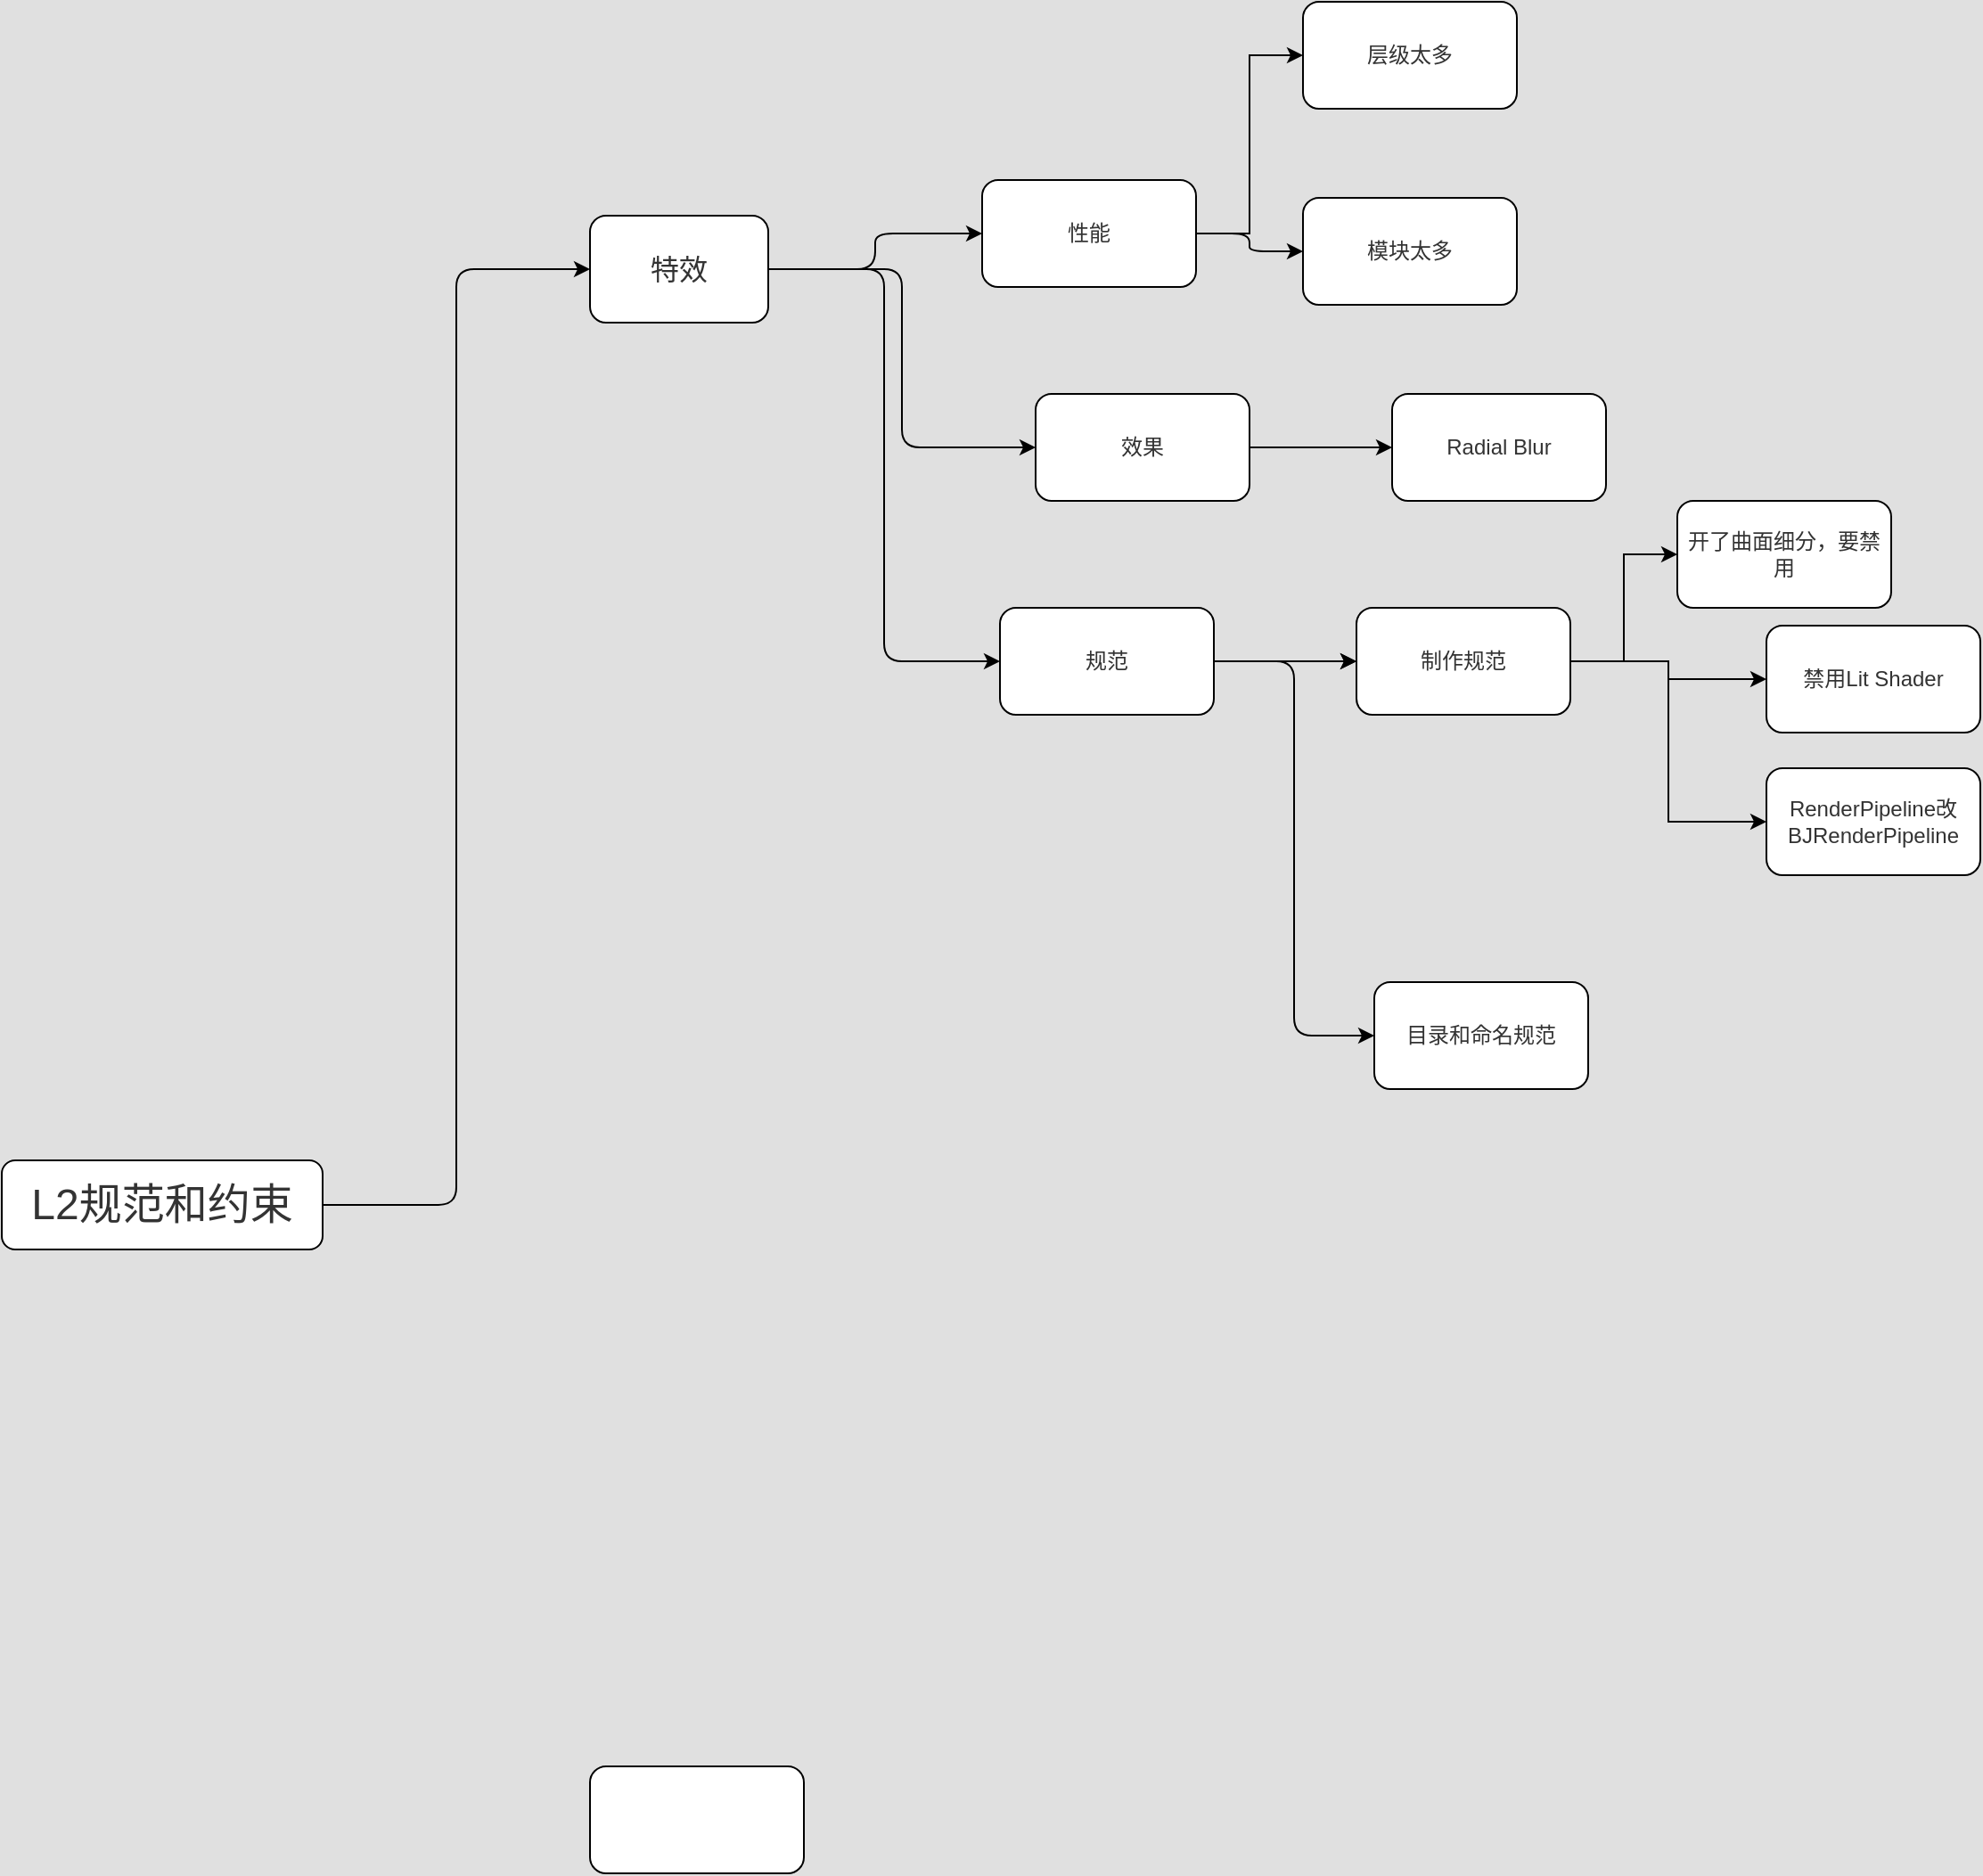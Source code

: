 <mxfile version="24.6.4" type="github">
  <diagram name="第 1 页" id="gC0Vvu3_TzcymTGBjtgO">
    <mxGraphModel dx="1434" dy="1180" grid="1" gridSize="10" guides="1" tooltips="1" connect="1" arrows="1" fold="1" page="0" pageScale="1" pageWidth="827" pageHeight="1169" background="#E0E0E0" math="0" shadow="0">
      <root>
        <mxCell id="0" />
        <mxCell id="1" parent="0" />
        <mxCell id="q6e-PI2Hyxrs_eclpMZO-18" style="edgeStyle=orthogonalEdgeStyle;rounded=1;orthogonalLoop=1;jettySize=auto;html=1;entryX=0;entryY=0.5;entryDx=0;entryDy=0;labelBackgroundColor=none;fontColor=default;" edge="1" parent="1" source="q6e-PI2Hyxrs_eclpMZO-3" target="q6e-PI2Hyxrs_eclpMZO-5">
          <mxGeometry relative="1" as="geometry" />
        </mxCell>
        <mxCell id="q6e-PI2Hyxrs_eclpMZO-3" value="&lt;span style=&quot;color: rgb(51, 51, 51); font-family: STHeitiSC-Light, STHeiti, Hei, &amp;quot;Heiti SC&amp;quot;, &amp;quot;Microsoft Yahei&amp;quot;, Arial, sans-serif; font-size: 24px; text-align: start;&quot;&gt;L2规范和约束&lt;/span&gt;" style="rounded=1;whiteSpace=wrap;html=1;labelBackgroundColor=none;" vertex="1" parent="1">
          <mxGeometry x="120" y="450" width="180" height="50" as="geometry" />
        </mxCell>
        <mxCell id="q6e-PI2Hyxrs_eclpMZO-4" value="" style="rounded=1;whiteSpace=wrap;html=1;labelBackgroundColor=none;" vertex="1" parent="1">
          <mxGeometry x="450" y="790" width="120" height="60" as="geometry" />
        </mxCell>
        <mxCell id="q6e-PI2Hyxrs_eclpMZO-13" style="edgeStyle=orthogonalEdgeStyle;rounded=1;orthogonalLoop=1;jettySize=auto;html=1;labelBackgroundColor=none;fontColor=default;" edge="1" parent="1" source="q6e-PI2Hyxrs_eclpMZO-5" target="q6e-PI2Hyxrs_eclpMZO-6">
          <mxGeometry relative="1" as="geometry" />
        </mxCell>
        <mxCell id="q6e-PI2Hyxrs_eclpMZO-16" style="edgeStyle=orthogonalEdgeStyle;rounded=1;orthogonalLoop=1;jettySize=auto;html=1;entryX=0;entryY=0.5;entryDx=0;entryDy=0;labelBackgroundColor=none;fontColor=default;" edge="1" parent="1" source="q6e-PI2Hyxrs_eclpMZO-5" target="q6e-PI2Hyxrs_eclpMZO-9">
          <mxGeometry relative="1" as="geometry" />
        </mxCell>
        <mxCell id="q6e-PI2Hyxrs_eclpMZO-17" style="edgeStyle=orthogonalEdgeStyle;rounded=1;orthogonalLoop=1;jettySize=auto;html=1;entryX=0;entryY=0.5;entryDx=0;entryDy=0;labelBackgroundColor=none;fontColor=default;" edge="1" parent="1" source="q6e-PI2Hyxrs_eclpMZO-5" target="q6e-PI2Hyxrs_eclpMZO-10">
          <mxGeometry relative="1" as="geometry" />
        </mxCell>
        <mxCell id="q6e-PI2Hyxrs_eclpMZO-5" value="&lt;span style=&quot;color: rgb(51, 51, 51); font-family: STHeitiSC-Light, STHeiti, Hei, &amp;quot;Heiti SC&amp;quot;, &amp;quot;Microsoft Yahei&amp;quot;, Arial, sans-serif; font-size: 16px; text-align: start;&quot;&gt;特效&lt;/span&gt;" style="rounded=1;whiteSpace=wrap;html=1;labelBackgroundColor=none;" vertex="1" parent="1">
          <mxGeometry x="450" y="-80" width="100" height="60" as="geometry" />
        </mxCell>
        <mxCell id="q6e-PI2Hyxrs_eclpMZO-15" style="edgeStyle=orthogonalEdgeStyle;rounded=1;orthogonalLoop=1;jettySize=auto;html=1;labelBackgroundColor=none;fontColor=default;" edge="1" parent="1" source="q6e-PI2Hyxrs_eclpMZO-6" target="q6e-PI2Hyxrs_eclpMZO-12">
          <mxGeometry relative="1" as="geometry" />
        </mxCell>
        <mxCell id="q6e-PI2Hyxrs_eclpMZO-35" style="edgeStyle=orthogonalEdgeStyle;rounded=0;orthogonalLoop=1;jettySize=auto;html=1;entryX=0;entryY=0.5;entryDx=0;entryDy=0;" edge="1" parent="1" source="q6e-PI2Hyxrs_eclpMZO-6" target="q6e-PI2Hyxrs_eclpMZO-11">
          <mxGeometry relative="1" as="geometry" />
        </mxCell>
        <mxCell id="q6e-PI2Hyxrs_eclpMZO-6" value="&lt;span style=&quot;color: rgb(51, 51, 51); font-family: STHeitiSC-Light, STHeiti, Hei, &amp;quot;Heiti SC&amp;quot;, &amp;quot;Microsoft Yahei&amp;quot;, Arial, sans-serif; text-align: start;&quot;&gt;性能&lt;/span&gt;" style="rounded=1;whiteSpace=wrap;html=1;labelBackgroundColor=none;" vertex="1" parent="1">
          <mxGeometry x="670" y="-100" width="120" height="60" as="geometry" />
        </mxCell>
        <mxCell id="q6e-PI2Hyxrs_eclpMZO-21" value="" style="edgeStyle=orthogonalEdgeStyle;rounded=1;orthogonalLoop=1;jettySize=auto;html=1;fontColor=default;labelBackgroundColor=none;" edge="1" parent="1" source="q6e-PI2Hyxrs_eclpMZO-9" target="q6e-PI2Hyxrs_eclpMZO-20">
          <mxGeometry relative="1" as="geometry" />
        </mxCell>
        <mxCell id="q6e-PI2Hyxrs_eclpMZO-9" value="&lt;span style=&quot;color: rgb(51, 51, 51); font-family: STHeitiSC-Light, STHeiti, Hei, &amp;quot;Heiti SC&amp;quot;, &amp;quot;Microsoft Yahei&amp;quot;, Arial, sans-serif; text-align: start;&quot;&gt;效果&lt;/span&gt;" style="rounded=1;whiteSpace=wrap;html=1;labelBackgroundColor=none;" vertex="1" parent="1">
          <mxGeometry x="700" y="20" width="120" height="60" as="geometry" />
        </mxCell>
        <mxCell id="q6e-PI2Hyxrs_eclpMZO-23" value="" style="edgeStyle=orthogonalEdgeStyle;rounded=1;orthogonalLoop=1;jettySize=auto;html=1;fontColor=default;labelBackgroundColor=none;" edge="1" parent="1" source="q6e-PI2Hyxrs_eclpMZO-10" target="q6e-PI2Hyxrs_eclpMZO-22">
          <mxGeometry relative="1" as="geometry" />
        </mxCell>
        <mxCell id="q6e-PI2Hyxrs_eclpMZO-24" value="" style="edgeStyle=orthogonalEdgeStyle;rounded=1;orthogonalLoop=1;jettySize=auto;html=1;fontColor=default;labelBackgroundColor=none;" edge="1" parent="1" source="q6e-PI2Hyxrs_eclpMZO-10" target="q6e-PI2Hyxrs_eclpMZO-22">
          <mxGeometry relative="1" as="geometry" />
        </mxCell>
        <mxCell id="q6e-PI2Hyxrs_eclpMZO-27" style="edgeStyle=orthogonalEdgeStyle;rounded=1;orthogonalLoop=1;jettySize=auto;html=1;entryX=0;entryY=0.5;entryDx=0;entryDy=0;fontColor=default;labelBackgroundColor=none;" edge="1" parent="1" source="q6e-PI2Hyxrs_eclpMZO-10" target="q6e-PI2Hyxrs_eclpMZO-26">
          <mxGeometry relative="1" as="geometry" />
        </mxCell>
        <mxCell id="q6e-PI2Hyxrs_eclpMZO-10" value="&lt;span style=&quot;color: rgb(51, 51, 51); font-family: STHeitiSC-Light, STHeiti, Hei, &amp;quot;Heiti SC&amp;quot;, &amp;quot;Microsoft Yahei&amp;quot;, Arial, sans-serif; text-align: start;&quot;&gt;规范&lt;/span&gt;" style="rounded=1;whiteSpace=wrap;html=1;labelBackgroundColor=none;" vertex="1" parent="1">
          <mxGeometry x="680" y="140" width="120" height="60" as="geometry" />
        </mxCell>
        <mxCell id="q6e-PI2Hyxrs_eclpMZO-11" value="&lt;span style=&quot;color: rgb(51, 51, 51); font-family: STHeitiSC-Light, STHeiti, Hei, &amp;quot;Heiti SC&amp;quot;, &amp;quot;Microsoft Yahei&amp;quot;, Arial, sans-serif; text-align: start;&quot;&gt;层级太多&lt;/span&gt;" style="rounded=1;whiteSpace=wrap;html=1;labelBackgroundColor=none;" vertex="1" parent="1">
          <mxGeometry x="850" y="-200" width="120" height="60" as="geometry" />
        </mxCell>
        <mxCell id="q6e-PI2Hyxrs_eclpMZO-12" value="&lt;span style=&quot;color: rgb(51, 51, 51); font-family: STHeitiSC-Light, STHeiti, Hei, &amp;quot;Heiti SC&amp;quot;, &amp;quot;Microsoft Yahei&amp;quot;, Arial, sans-serif; text-align: start;&quot;&gt;模块太多&lt;/span&gt;" style="rounded=1;whiteSpace=wrap;html=1;labelBackgroundColor=none;" vertex="1" parent="1">
          <mxGeometry x="850" y="-90" width="120" height="60" as="geometry" />
        </mxCell>
        <mxCell id="q6e-PI2Hyxrs_eclpMZO-20" value="&lt;span style=&quot;color: rgb(51, 51, 51); font-family: STHeitiSC-Light, STHeiti, Hei, &amp;quot;Heiti SC&amp;quot;, &amp;quot;Microsoft Yahei&amp;quot;, Arial, sans-serif; text-align: start;&quot;&gt;Radial Blur&lt;/span&gt;" style="rounded=1;whiteSpace=wrap;html=1;labelBackgroundColor=none;" vertex="1" parent="1">
          <mxGeometry x="900" y="20" width="120" height="60" as="geometry" />
        </mxCell>
        <mxCell id="q6e-PI2Hyxrs_eclpMZO-32" style="edgeStyle=orthogonalEdgeStyle;rounded=0;orthogonalLoop=1;jettySize=auto;html=1;" edge="1" parent="1" source="q6e-PI2Hyxrs_eclpMZO-22" target="q6e-PI2Hyxrs_eclpMZO-28">
          <mxGeometry relative="1" as="geometry" />
        </mxCell>
        <mxCell id="q6e-PI2Hyxrs_eclpMZO-33" style="edgeStyle=orthogonalEdgeStyle;rounded=0;orthogonalLoop=1;jettySize=auto;html=1;entryX=0;entryY=0.5;entryDx=0;entryDy=0;" edge="1" parent="1" source="q6e-PI2Hyxrs_eclpMZO-22" target="q6e-PI2Hyxrs_eclpMZO-29">
          <mxGeometry relative="1" as="geometry" />
        </mxCell>
        <mxCell id="q6e-PI2Hyxrs_eclpMZO-34" style="edgeStyle=orthogonalEdgeStyle;rounded=0;orthogonalLoop=1;jettySize=auto;html=1;entryX=0;entryY=0.5;entryDx=0;entryDy=0;" edge="1" parent="1" source="q6e-PI2Hyxrs_eclpMZO-22" target="q6e-PI2Hyxrs_eclpMZO-30">
          <mxGeometry relative="1" as="geometry" />
        </mxCell>
        <mxCell id="q6e-PI2Hyxrs_eclpMZO-22" value="&lt;span style=&quot;color: rgb(51, 51, 51); font-family: STHeitiSC-Light, STHeiti, Hei, &amp;quot;Heiti SC&amp;quot;, &amp;quot;Microsoft Yahei&amp;quot;, Arial, sans-serif; text-align: start;&quot;&gt;制作规范&lt;/span&gt;" style="rounded=1;whiteSpace=wrap;html=1;labelBackgroundColor=none;" vertex="1" parent="1">
          <mxGeometry x="880" y="140" width="120" height="60" as="geometry" />
        </mxCell>
        <mxCell id="q6e-PI2Hyxrs_eclpMZO-26" value="&lt;span style=&quot;color: rgb(51, 51, 51); font-family: STHeitiSC-Light, STHeiti, Hei, &amp;quot;Heiti SC&amp;quot;, &amp;quot;Microsoft Yahei&amp;quot;, Arial, sans-serif; text-align: start;&quot;&gt;目录和命名规范&lt;/span&gt;" style="rounded=1;whiteSpace=wrap;html=1;labelBackgroundColor=none;" vertex="1" parent="1">
          <mxGeometry x="890" y="350" width="120" height="60" as="geometry" />
        </mxCell>
        <mxCell id="q6e-PI2Hyxrs_eclpMZO-28" value="&lt;span style=&quot;color: rgb(51, 51, 51); font-family: STHeitiSC-Light, STHeiti, Hei, &amp;quot;Heiti SC&amp;quot;, &amp;quot;Microsoft Yahei&amp;quot;, Arial, sans-serif; text-align: start;&quot;&gt;开了曲面细分，要禁用&lt;/span&gt;" style="rounded=1;whiteSpace=wrap;html=1;" vertex="1" parent="1">
          <mxGeometry x="1060" y="80" width="120" height="60" as="geometry" />
        </mxCell>
        <mxCell id="q6e-PI2Hyxrs_eclpMZO-29" value="&lt;span style=&quot;color: rgb(51, 51, 51); font-family: STHeitiSC-Light, STHeiti, Hei, &amp;quot;Heiti SC&amp;quot;, &amp;quot;Microsoft Yahei&amp;quot;, Arial, sans-serif; text-align: start;&quot;&gt;禁用Lit Shader&lt;/span&gt;" style="rounded=1;whiteSpace=wrap;html=1;" vertex="1" parent="1">
          <mxGeometry x="1110" y="150" width="120" height="60" as="geometry" />
        </mxCell>
        <mxCell id="q6e-PI2Hyxrs_eclpMZO-30" value="&lt;span style=&quot;color: rgb(51, 51, 51); font-family: STHeitiSC-Light, STHeiti, Hei, &amp;quot;Heiti SC&amp;quot;, &amp;quot;Microsoft Yahei&amp;quot;, Arial, sans-serif; text-align: start;&quot;&gt;RenderPipeline改BJRenderPipeline&lt;/span&gt;" style="rounded=1;whiteSpace=wrap;html=1;" vertex="1" parent="1">
          <mxGeometry x="1110" y="230" width="120" height="60" as="geometry" />
        </mxCell>
      </root>
    </mxGraphModel>
  </diagram>
</mxfile>
